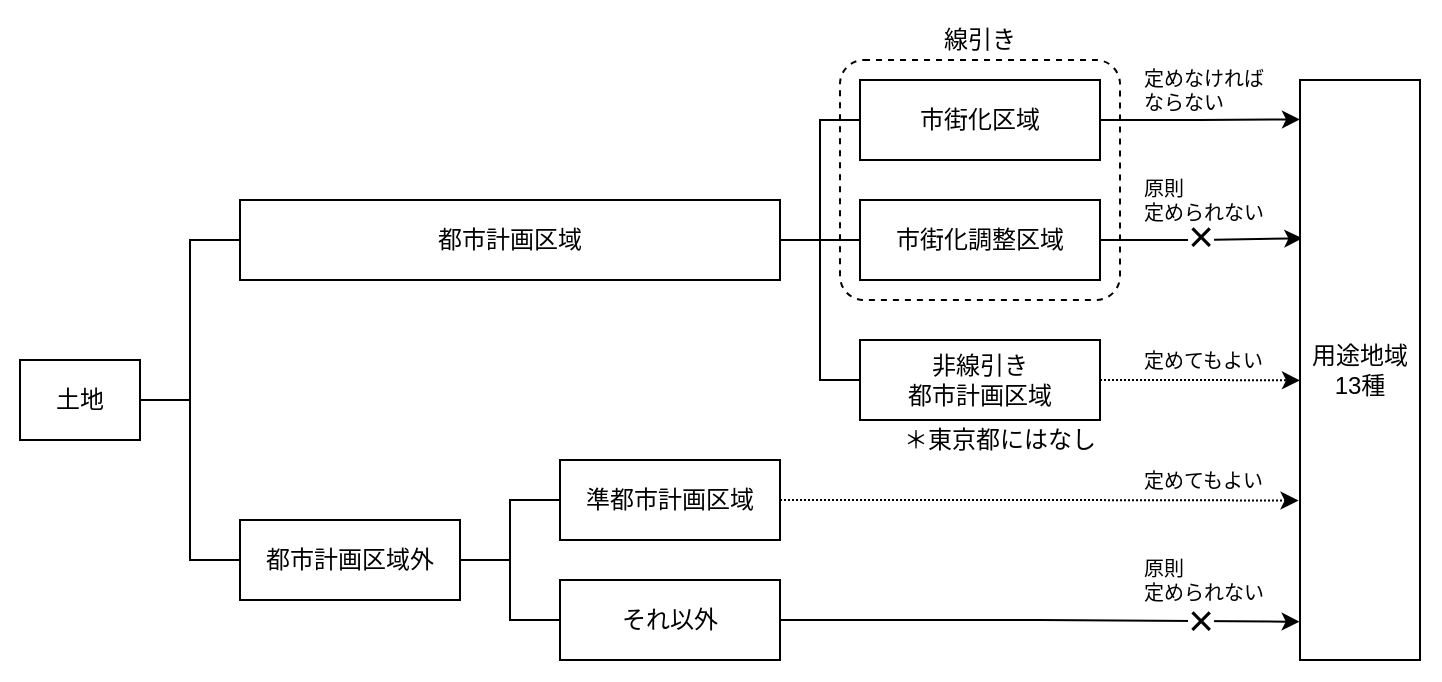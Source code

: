 <mxfile scale="1.5" border="0">
    <diagram id="IA0Bo-nkzE7OoHvCmOJn" name="ページ1">
        <mxGraphModel dx="759" dy="404" grid="1" gridSize="10" guides="1" tooltips="1" connect="1" arrows="1" fold="1" page="1" pageScale="1" pageWidth="827" pageHeight="1169" math="0" shadow="0">
            <root>
                <mxCell id="0"/>
                <mxCell id="1" parent="0"/>
                <mxCell id="87" value="" style="rounded=0;whiteSpace=wrap;html=1;dashed=1;strokeColor=none;fillColor=none;" parent="1" vertex="1">
                    <mxGeometry width="720" height="340" as="geometry"/>
                </mxCell>
                <mxCell id="85" value="線引き" style="text;html=1;strokeColor=none;align=center;verticalAlign=middle;whiteSpace=wrap;rounded=0;dashed=1;" parent="1" vertex="1">
                    <mxGeometry x="470" y="10" width="40" height="20" as="geometry"/>
                </mxCell>
                <mxCell id="86" value="＊東京都にはなし" style="text;html=1;strokeColor=none;align=center;verticalAlign=middle;whiteSpace=wrap;rounded=0;dashed=1;" parent="1" vertex="1">
                    <mxGeometry x="450" y="210" width="100" height="20" as="geometry"/>
                </mxCell>
                <mxCell id="84" value="" style="rounded=1;whiteSpace=wrap;html=1;fillColor=none;dashed=1;arcSize=10;" parent="1" vertex="1">
                    <mxGeometry x="420" y="30" width="140" height="120" as="geometry"/>
                </mxCell>
                <mxCell id="68" style="edgeStyle=orthogonalEdgeStyle;rounded=0;orthogonalLoop=1;jettySize=auto;html=1;exitX=1;exitY=0.5;exitDx=0;exitDy=0;entryX=0;entryY=0.5;entryDx=0;entryDy=0;endArrow=none;endFill=0;" parent="1" source="60" target="67" edge="1">
                    <mxGeometry relative="1" as="geometry"/>
                </mxCell>
                <mxCell id="83" style="edgeStyle=orthogonalEdgeStyle;rounded=0;orthogonalLoop=1;jettySize=auto;html=1;exitX=1;exitY=0.5;exitDx=0;exitDy=0;entryX=0;entryY=0.5;entryDx=0;entryDy=0;endArrow=none;endFill=0;" parent="1" source="60" target="61" edge="1">
                    <mxGeometry relative="1" as="geometry"/>
                </mxCell>
                <mxCell id="60" value="土地" style="rounded=0;whiteSpace=wrap;html=1;" parent="1" vertex="1">
                    <mxGeometry x="10" y="180" width="60" height="40" as="geometry"/>
                </mxCell>
                <mxCell id="80" style="edgeStyle=orthogonalEdgeStyle;rounded=0;orthogonalLoop=1;jettySize=auto;html=1;exitX=1;exitY=0.5;exitDx=0;exitDy=0;endArrow=none;endFill=0;" parent="1" source="61" target="78" edge="1">
                    <mxGeometry relative="1" as="geometry"/>
                </mxCell>
                <mxCell id="81" style="edgeStyle=orthogonalEdgeStyle;rounded=0;orthogonalLoop=1;jettySize=auto;html=1;exitX=1;exitY=0.5;exitDx=0;exitDy=0;entryX=0;entryY=0.5;entryDx=0;entryDy=0;endArrow=none;endFill=0;" parent="1" source="61" target="79" edge="1">
                    <mxGeometry relative="1" as="geometry"/>
                </mxCell>
                <mxCell id="82" style="edgeStyle=orthogonalEdgeStyle;rounded=0;orthogonalLoop=1;jettySize=auto;html=1;exitX=1;exitY=0.5;exitDx=0;exitDy=0;entryX=0;entryY=0.5;entryDx=0;entryDy=0;endArrow=none;endFill=0;" parent="1" source="61" target="76" edge="1">
                    <mxGeometry relative="1" as="geometry"/>
                </mxCell>
                <mxCell id="61" value="都市計画区域" style="rounded=0;whiteSpace=wrap;html=1;" parent="1" vertex="1">
                    <mxGeometry x="120" y="100" width="270" height="40" as="geometry"/>
                </mxCell>
                <mxCell id="72" value="" style="edgeStyle=orthogonalEdgeStyle;rounded=0;orthogonalLoop=1;jettySize=auto;html=1;endArrow=none;endFill=0;" parent="1" source="67" target="71" edge="1">
                    <mxGeometry relative="1" as="geometry"/>
                </mxCell>
                <mxCell id="73" value="" style="edgeStyle=orthogonalEdgeStyle;rounded=0;orthogonalLoop=1;jettySize=auto;html=1;endArrow=none;endFill=0;" parent="1" source="67" target="71" edge="1">
                    <mxGeometry relative="1" as="geometry"/>
                </mxCell>
                <mxCell id="75" style="edgeStyle=orthogonalEdgeStyle;rounded=0;orthogonalLoop=1;jettySize=auto;html=1;exitX=1;exitY=0.5;exitDx=0;exitDy=0;entryX=0;entryY=0.5;entryDx=0;entryDy=0;endArrow=none;endFill=0;" parent="1" source="67" target="74" edge="1">
                    <mxGeometry relative="1" as="geometry"/>
                </mxCell>
                <mxCell id="67" value="都市計画区域外" style="rounded=0;whiteSpace=wrap;html=1;" parent="1" vertex="1">
                    <mxGeometry x="120" y="260" width="110" height="40" as="geometry"/>
                </mxCell>
                <mxCell id="92" style="edgeStyle=orthogonalEdgeStyle;rounded=0;orthogonalLoop=1;jettySize=auto;html=1;exitX=1;exitY=0.5;exitDx=0;exitDy=0;entryX=-0.012;entryY=0.725;entryDx=0;entryDy=0;entryPerimeter=0;dashed=1;dashPattern=1 1;" edge="1" parent="1" source="71" target="88">
                    <mxGeometry relative="1" as="geometry"/>
                </mxCell>
                <mxCell id="71" value="準都市計画区域" style="rounded=0;whiteSpace=wrap;html=1;" parent="1" vertex="1">
                    <mxGeometry x="280" y="230" width="110" height="40" as="geometry"/>
                </mxCell>
                <mxCell id="100" value="×" style="edgeStyle=orthogonalEdgeStyle;rounded=0;orthogonalLoop=1;jettySize=auto;html=1;exitX=1;exitY=0.5;exitDx=0;exitDy=0;entryX=-0.003;entryY=0.934;entryDx=0;entryDy=0;entryPerimeter=0;fontSize=22;align=center;" edge="1" parent="1" source="74" target="88">
                    <mxGeometry x="0.618" relative="1" as="geometry">
                        <mxPoint as="offset"/>
                    </mxGeometry>
                </mxCell>
                <mxCell id="74" value="それ以外" style="rounded=0;whiteSpace=wrap;html=1;" parent="1" vertex="1">
                    <mxGeometry x="280" y="290" width="110" height="40" as="geometry"/>
                </mxCell>
                <mxCell id="90" style="edgeStyle=orthogonalEdgeStyle;rounded=0;orthogonalLoop=1;jettySize=auto;html=1;exitX=1;exitY=0.5;exitDx=0;exitDy=0;entryX=0;entryY=0.068;entryDx=0;entryDy=0;entryPerimeter=0;" edge="1" parent="1" source="76" target="88">
                    <mxGeometry relative="1" as="geometry"/>
                </mxCell>
                <mxCell id="76" value="市街化区域" style="rounded=0;whiteSpace=wrap;html=1;" parent="1" vertex="1">
                    <mxGeometry x="430" y="40" width="120" height="40" as="geometry"/>
                </mxCell>
                <mxCell id="98" value="×" style="edgeStyle=orthogonalEdgeStyle;rounded=0;orthogonalLoop=1;jettySize=auto;html=1;exitX=1;exitY=0.5;exitDx=0;exitDy=0;entryX=0.02;entryY=0.273;entryDx=0;entryDy=0;entryPerimeter=0;fontSize=22;align=center;" edge="1" parent="1" source="78" target="88">
                    <mxGeometry relative="1" as="geometry"/>
                </mxCell>
                <mxCell id="78" value="市街化調整区域" style="rounded=0;whiteSpace=wrap;html=1;" parent="1" vertex="1">
                    <mxGeometry x="430" y="100" width="120" height="40" as="geometry"/>
                </mxCell>
                <mxCell id="91" style="edgeStyle=orthogonalEdgeStyle;rounded=0;orthogonalLoop=1;jettySize=auto;html=1;exitX=1;exitY=0.5;exitDx=0;exitDy=0;entryX=0;entryY=0.518;entryDx=0;entryDy=0;entryPerimeter=0;dashed=1;dashPattern=1 1;" edge="1" parent="1" source="79" target="88">
                    <mxGeometry relative="1" as="geometry"/>
                </mxCell>
                <mxCell id="79" value="非線引き&lt;br&gt;都市計画区域" style="rounded=0;whiteSpace=wrap;html=1;" parent="1" vertex="1">
                    <mxGeometry x="430" y="170" width="120" height="40" as="geometry"/>
                </mxCell>
                <mxCell id="88" value="用途地域&lt;br&gt;13種" style="rounded=0;whiteSpace=wrap;html=1;" vertex="1" parent="1">
                    <mxGeometry x="650" y="40" width="60" height="290" as="geometry"/>
                </mxCell>
                <mxCell id="93" value="定めなければならない" style="text;html=1;strokeColor=none;align=left;verticalAlign=middle;whiteSpace=wrap;rounded=0;dashed=1;fontSize=10;" vertex="1" parent="1">
                    <mxGeometry x="570" y="30" width="70" height="30" as="geometry"/>
                </mxCell>
                <mxCell id="94" value="定めてもよい" style="text;html=1;strokeColor=none;align=left;verticalAlign=middle;whiteSpace=wrap;rounded=0;dashed=1;fontSize=10;" vertex="1" parent="1">
                    <mxGeometry x="570" y="170" width="70" height="20" as="geometry"/>
                </mxCell>
                <mxCell id="95" value="定めてもよい" style="text;html=1;strokeColor=none;align=left;verticalAlign=middle;whiteSpace=wrap;rounded=0;dashed=1;fontSize=10;" vertex="1" parent="1">
                    <mxGeometry x="570" y="230" width="70" height="20" as="geometry"/>
                </mxCell>
                <mxCell id="99" value="原則&lt;br&gt;定められない" style="text;html=1;strokeColor=none;align=left;verticalAlign=middle;whiteSpace=wrap;rounded=0;dashed=1;fontSize=10;" vertex="1" parent="1">
                    <mxGeometry x="570" y="90" width="70" height="20" as="geometry"/>
                </mxCell>
                <mxCell id="101" value="原則&lt;br&gt;定められない" style="text;html=1;strokeColor=none;align=left;verticalAlign=middle;whiteSpace=wrap;rounded=0;dashed=1;fontSize=10;" vertex="1" parent="1">
                    <mxGeometry x="570" y="280" width="70" height="20" as="geometry"/>
                </mxCell>
            </root>
        </mxGraphModel>
    </diagram>
</mxfile>